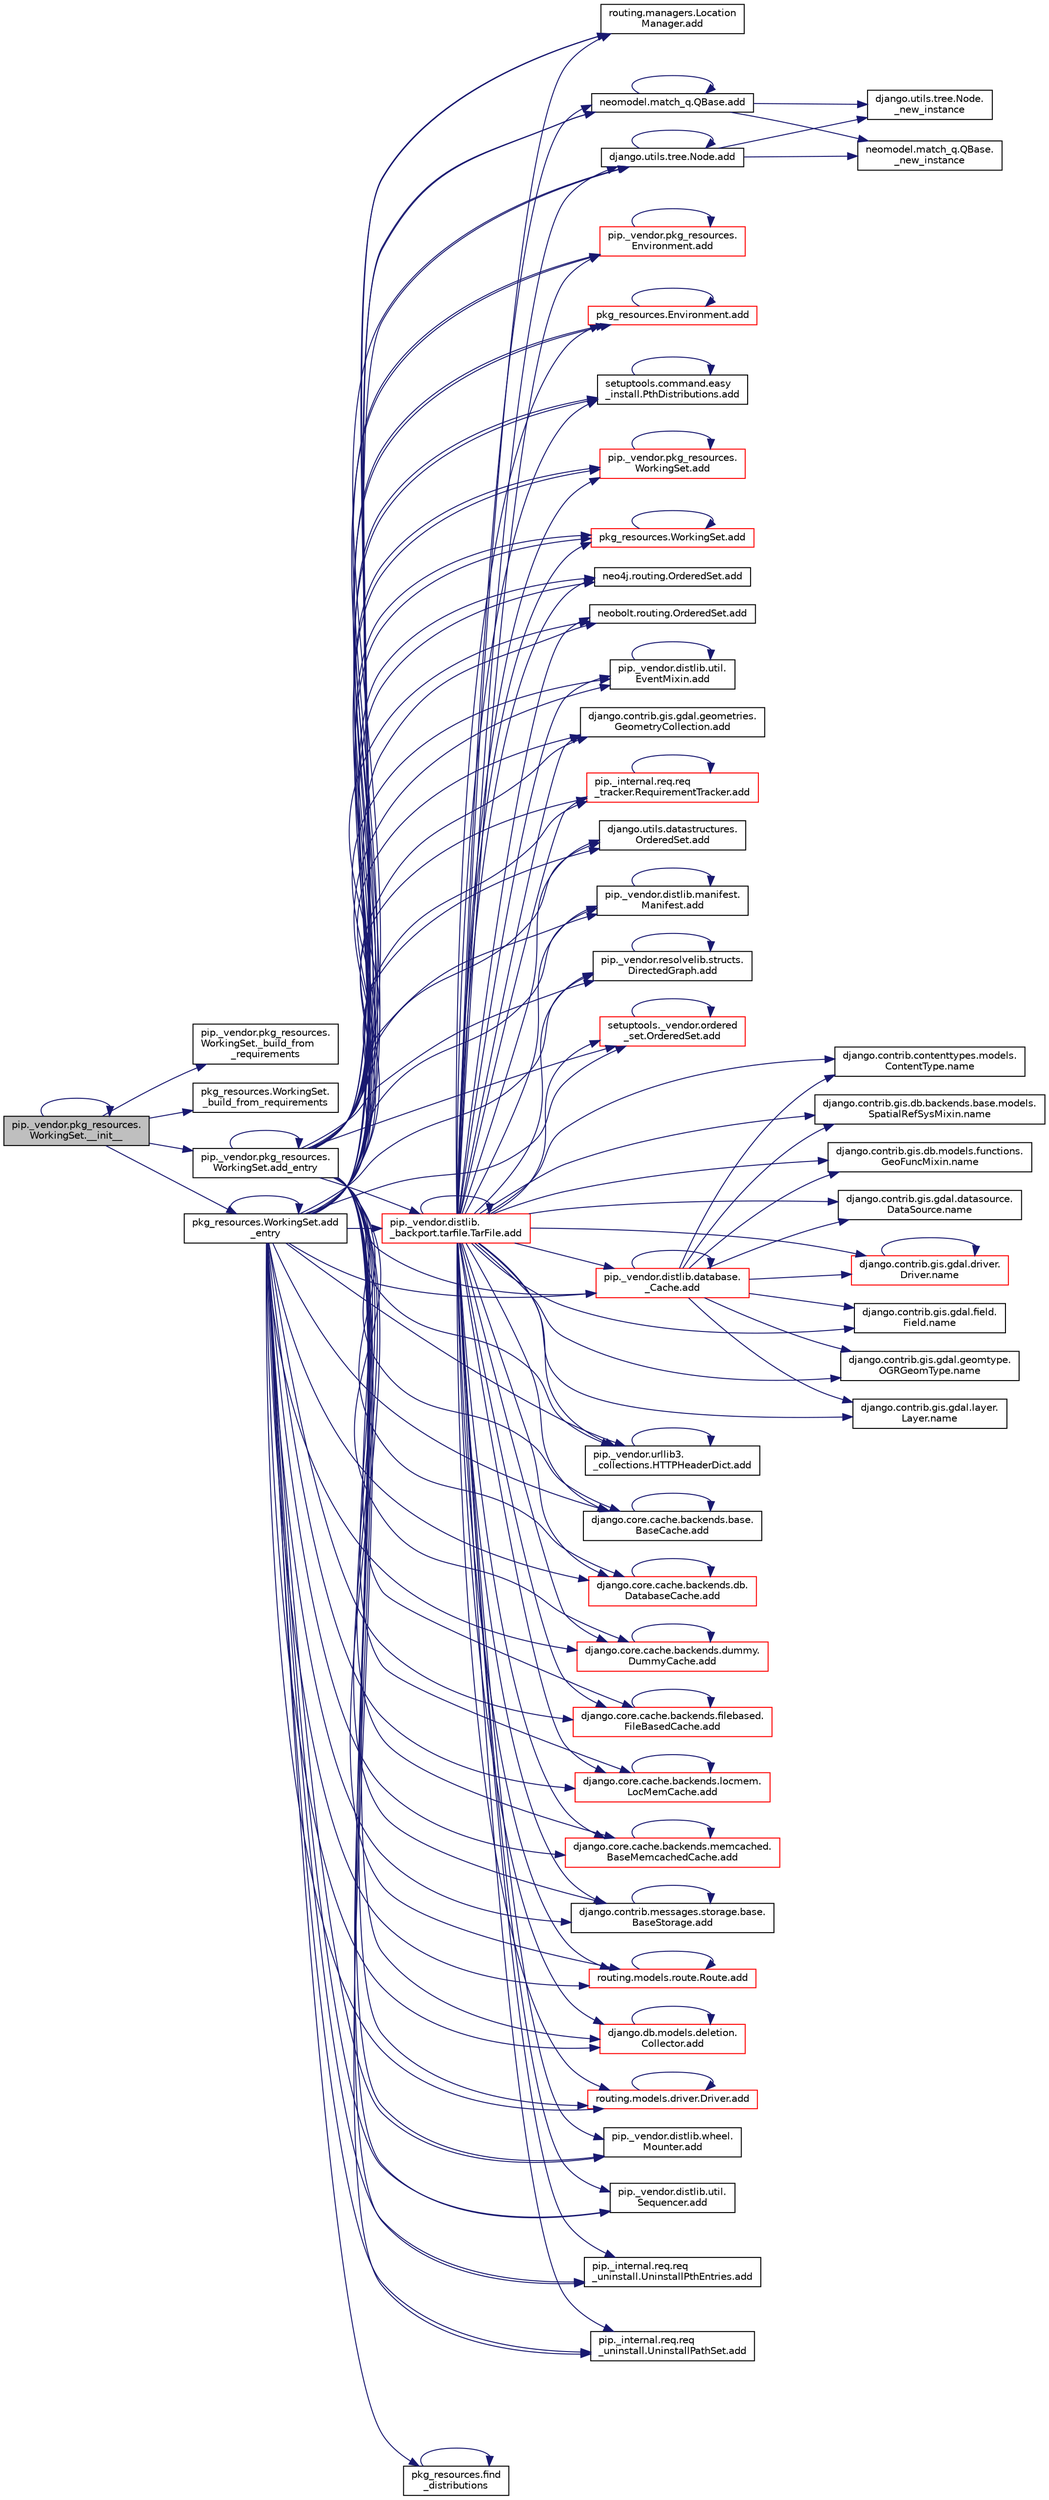 digraph "pip._vendor.pkg_resources.WorkingSet.__init__"
{
 // LATEX_PDF_SIZE
  edge [fontname="Helvetica",fontsize="10",labelfontname="Helvetica",labelfontsize="10"];
  node [fontname="Helvetica",fontsize="10",shape=record];
  rankdir="LR";
  Node1 [label="pip._vendor.pkg_resources.\lWorkingSet.__init__",height=0.2,width=0.4,color="black", fillcolor="grey75", style="filled", fontcolor="black",tooltip=" "];
  Node1 -> Node1 [color="midnightblue",fontsize="10",style="solid",fontname="Helvetica"];
  Node1 -> Node2 [color="midnightblue",fontsize="10",style="solid",fontname="Helvetica"];
  Node2 [label="pip._vendor.pkg_resources.\lWorkingSet._build_from\l_requirements",height=0.2,width=0.4,color="black", fillcolor="white", style="filled",URL="$da/d4f/classpip_1_1__vendor_1_1pkg__resources_1_1_working_set.html#a07f17a58a5344fcafb979b474ed97f0b",tooltip=" "];
  Node1 -> Node3 [color="midnightblue",fontsize="10",style="solid",fontname="Helvetica"];
  Node3 [label="pkg_resources.WorkingSet.\l_build_from_requirements",height=0.2,width=0.4,color="black", fillcolor="white", style="filled",URL="$d5/d96/classpkg__resources_1_1_working_set.html#a62f5138def15e29d2c2e27ace27c61f7",tooltip=" "];
  Node1 -> Node4 [color="midnightblue",fontsize="10",style="solid",fontname="Helvetica"];
  Node4 [label="pip._vendor.pkg_resources.\lWorkingSet.add_entry",height=0.2,width=0.4,color="black", fillcolor="white", style="filled",URL="$da/d4f/classpip_1_1__vendor_1_1pkg__resources_1_1_working_set.html#a10dbfcb72bfdc7c7b16d764c7002a87d",tooltip=" "];
  Node4 -> Node5 [color="midnightblue",fontsize="10",style="solid",fontname="Helvetica"];
  Node5 [label="routing.managers.Location\lManager.add",height=0.2,width=0.4,color="black", fillcolor="white", style="filled",URL="$d4/d05/classrouting_1_1managers_1_1_location_manager.html#a0e379ba61e042a6233a6a213622126f8",tooltip=" "];
  Node4 -> Node6 [color="midnightblue",fontsize="10",style="solid",fontname="Helvetica"];
  Node6 [label="django.utils.tree.Node.add",height=0.2,width=0.4,color="black", fillcolor="white", style="filled",URL="$d3/d76/classdjango_1_1utils_1_1tree_1_1_node.html#ae1010ad26ddf8dc21be829eacb2914c6",tooltip=" "];
  Node6 -> Node7 [color="midnightblue",fontsize="10",style="solid",fontname="Helvetica"];
  Node7 [label="django.utils.tree.Node.\l_new_instance",height=0.2,width=0.4,color="black", fillcolor="white", style="filled",URL="$d3/d76/classdjango_1_1utils_1_1tree_1_1_node.html#af9318002f1638abb9f8b261e31fcdd62",tooltip=" "];
  Node6 -> Node8 [color="midnightblue",fontsize="10",style="solid",fontname="Helvetica"];
  Node8 [label="neomodel.match_q.QBase.\l_new_instance",height=0.2,width=0.4,color="black", fillcolor="white", style="filled",URL="$de/dc8/classneomodel_1_1match__q_1_1_q_base.html#ae067de26e0883be1f6201b4c279631f6",tooltip=" "];
  Node6 -> Node6 [color="midnightblue",fontsize="10",style="solid",fontname="Helvetica"];
  Node4 -> Node9 [color="midnightblue",fontsize="10",style="solid",fontname="Helvetica"];
  Node9 [label="neomodel.match_q.QBase.add",height=0.2,width=0.4,color="black", fillcolor="white", style="filled",URL="$de/dc8/classneomodel_1_1match__q_1_1_q_base.html#ad73a352adfb8d3f824a02307054b89e6",tooltip=" "];
  Node9 -> Node7 [color="midnightblue",fontsize="10",style="solid",fontname="Helvetica"];
  Node9 -> Node8 [color="midnightblue",fontsize="10",style="solid",fontname="Helvetica"];
  Node9 -> Node9 [color="midnightblue",fontsize="10",style="solid",fontname="Helvetica"];
  Node4 -> Node10 [color="midnightblue",fontsize="10",style="solid",fontname="Helvetica"];
  Node10 [label="pip._vendor.distlib.database.\l_Cache.add",height=0.2,width=0.4,color="red", fillcolor="white", style="filled",URL="$d8/dcd/classpip_1_1__vendor_1_1distlib_1_1database_1_1___cache.html#a98296c2e1af8395fc035df3fdfc400fc",tooltip=" "];
  Node10 -> Node10 [color="midnightblue",fontsize="10",style="solid",fontname="Helvetica"];
  Node10 -> Node11 [color="midnightblue",fontsize="10",style="solid",fontname="Helvetica"];
  Node11 [label="django.contrib.contenttypes.models.\lContentType.name",height=0.2,width=0.4,color="black", fillcolor="white", style="filled",URL="$d6/d20/classdjango_1_1contrib_1_1contenttypes_1_1models_1_1_content_type.html#a1577e45d8940ca8ce7032df05c0920f1",tooltip=" "];
  Node10 -> Node12 [color="midnightblue",fontsize="10",style="solid",fontname="Helvetica"];
  Node12 [label="django.contrib.gis.db.backends.base.models.\lSpatialRefSysMixin.name",height=0.2,width=0.4,color="black", fillcolor="white", style="filled",URL="$d5/d73/classdjango_1_1contrib_1_1gis_1_1db_1_1backends_1_1base_1_1models_1_1_spatial_ref_sys_mixin.html#a502460564fa7a935d8bb5aea6cbce4b9",tooltip=" "];
  Node10 -> Node13 [color="midnightblue",fontsize="10",style="solid",fontname="Helvetica"];
  Node13 [label="django.contrib.gis.db.models.functions.\lGeoFuncMixin.name",height=0.2,width=0.4,color="black", fillcolor="white", style="filled",URL="$d4/d5c/classdjango_1_1contrib_1_1gis_1_1db_1_1models_1_1functions_1_1_geo_func_mixin.html#a9a6993ec9126211670ca7087359b8c6a",tooltip=" "];
  Node10 -> Node14 [color="midnightblue",fontsize="10",style="solid",fontname="Helvetica"];
  Node14 [label="django.contrib.gis.gdal.datasource.\lDataSource.name",height=0.2,width=0.4,color="black", fillcolor="white", style="filled",URL="$db/d7b/classdjango_1_1contrib_1_1gis_1_1gdal_1_1datasource_1_1_data_source.html#af2cbfd1f4ceeb82b6f7c29a705555d8e",tooltip=" "];
  Node10 -> Node15 [color="midnightblue",fontsize="10",style="solid",fontname="Helvetica"];
  Node15 [label="django.contrib.gis.gdal.driver.\lDriver.name",height=0.2,width=0.4,color="red", fillcolor="white", style="filled",URL="$d5/df2/classdjango_1_1contrib_1_1gis_1_1gdal_1_1driver_1_1_driver.html#ab25b5eea93459ca8e05dc329ef537f1b",tooltip=" "];
  Node15 -> Node15 [color="midnightblue",fontsize="10",style="solid",fontname="Helvetica"];
  Node10 -> Node17 [color="midnightblue",fontsize="10",style="solid",fontname="Helvetica"];
  Node17 [label="django.contrib.gis.gdal.field.\lField.name",height=0.2,width=0.4,color="black", fillcolor="white", style="filled",URL="$d8/d65/classdjango_1_1contrib_1_1gis_1_1gdal_1_1field_1_1_field.html#a52ccad95ad1a0fae1ef80beb9a6c838b",tooltip=" "];
  Node10 -> Node18 [color="midnightblue",fontsize="10",style="solid",fontname="Helvetica"];
  Node18 [label="django.contrib.gis.gdal.geomtype.\lOGRGeomType.name",height=0.2,width=0.4,color="black", fillcolor="white", style="filled",URL="$dc/d9c/classdjango_1_1contrib_1_1gis_1_1gdal_1_1geomtype_1_1_o_g_r_geom_type.html#a80a6f16d4e7014ca3adac92432f148b2",tooltip=" "];
  Node10 -> Node19 [color="midnightblue",fontsize="10",style="solid",fontname="Helvetica"];
  Node19 [label="django.contrib.gis.gdal.layer.\lLayer.name",height=0.2,width=0.4,color="black", fillcolor="white", style="filled",URL="$d9/d84/classdjango_1_1contrib_1_1gis_1_1gdal_1_1layer_1_1_layer.html#a64c4f09deeb5dd93a1f82a986e090581",tooltip=" "];
  Node4 -> Node117 [color="midnightblue",fontsize="10",style="solid",fontname="Helvetica"];
  Node117 [label="pip._vendor.pkg_resources.\lEnvironment.add",height=0.2,width=0.4,color="red", fillcolor="white", style="filled",URL="$de/d79/classpip_1_1__vendor_1_1pkg__resources_1_1_environment.html#a81284f46d9fa7b21a5f9a4e710fe80cf",tooltip=" "];
  Node117 -> Node117 [color="midnightblue",fontsize="10",style="solid",fontname="Helvetica"];
  Node4 -> Node123 [color="midnightblue",fontsize="10",style="solid",fontname="Helvetica"];
  Node123 [label="pkg_resources.Environment.add",height=0.2,width=0.4,color="red", fillcolor="white", style="filled",URL="$dd/d81/classpkg__resources_1_1_environment.html#a0ba8999abdb4cbc7a1965766560197fc",tooltip=" "];
  Node123 -> Node123 [color="midnightblue",fontsize="10",style="solid",fontname="Helvetica"];
  Node4 -> Node124 [color="midnightblue",fontsize="10",style="solid",fontname="Helvetica"];
  Node124 [label="setuptools.command.easy\l_install.PthDistributions.add",height=0.2,width=0.4,color="black", fillcolor="white", style="filled",URL="$d2/d49/classsetuptools_1_1command_1_1easy__install_1_1_pth_distributions.html#a9225a5df3c1a4af13a45aa4d92e83cbf",tooltip=" "];
  Node124 -> Node124 [color="midnightblue",fontsize="10",style="solid",fontname="Helvetica"];
  Node4 -> Node125 [color="midnightblue",fontsize="10",style="solid",fontname="Helvetica"];
  Node125 [label="pip._vendor.pkg_resources.\lWorkingSet.add",height=0.2,width=0.4,color="red", fillcolor="white", style="filled",URL="$da/d4f/classpip_1_1__vendor_1_1pkg__resources_1_1_working_set.html#a721315d2a4a0a3ead71bf8d1b83261ce",tooltip=" "];
  Node125 -> Node125 [color="midnightblue",fontsize="10",style="solid",fontname="Helvetica"];
  Node4 -> Node128 [color="midnightblue",fontsize="10",style="solid",fontname="Helvetica"];
  Node128 [label="pkg_resources.WorkingSet.add",height=0.2,width=0.4,color="red", fillcolor="white", style="filled",URL="$d5/d96/classpkg__resources_1_1_working_set.html#ab12bd19b39a01d6013544ab543401a16",tooltip=" "];
  Node128 -> Node128 [color="midnightblue",fontsize="10",style="solid",fontname="Helvetica"];
  Node4 -> Node129 [color="midnightblue",fontsize="10",style="solid",fontname="Helvetica"];
  Node129 [label="neo4j.routing.OrderedSet.add",height=0.2,width=0.4,color="black", fillcolor="white", style="filled",URL="$da/d21/classneo4j_1_1routing_1_1_ordered_set.html#afe936373bcfa8bfbc9393f93c2412ec3",tooltip=" "];
  Node4 -> Node130 [color="midnightblue",fontsize="10",style="solid",fontname="Helvetica"];
  Node130 [label="neobolt.routing.OrderedSet.add",height=0.2,width=0.4,color="black", fillcolor="white", style="filled",URL="$de/d18/classneobolt_1_1routing_1_1_ordered_set.html#aab9d20be2357ea7f0a95de4b0e0ee03f",tooltip=" "];
  Node4 -> Node131 [color="midnightblue",fontsize="10",style="solid",fontname="Helvetica"];
  Node131 [label="pip._vendor.distlib.util.\lEventMixin.add",height=0.2,width=0.4,color="black", fillcolor="white", style="filled",URL="$d8/d44/classpip_1_1__vendor_1_1distlib_1_1util_1_1_event_mixin.html#a59395574411aaf4383687b2d5b0b9acd",tooltip=" "];
  Node131 -> Node131 [color="midnightblue",fontsize="10",style="solid",fontname="Helvetica"];
  Node4 -> Node132 [color="midnightblue",fontsize="10",style="solid",fontname="Helvetica"];
  Node132 [label="django.contrib.gis.gdal.geometries.\lGeometryCollection.add",height=0.2,width=0.4,color="black", fillcolor="white", style="filled",URL="$d3/d4a/classdjango_1_1contrib_1_1gis_1_1gdal_1_1geometries_1_1_geometry_collection.html#a91315ad82c5f1b0bbbeff54452af8fc0",tooltip=" "];
  Node4 -> Node133 [color="midnightblue",fontsize="10",style="solid",fontname="Helvetica"];
  Node133 [label="pip._internal.req.req\l_tracker.RequirementTracker.add",height=0.2,width=0.4,color="red", fillcolor="white", style="filled",URL="$da/d8b/classpip_1_1__internal_1_1req_1_1req__tracker_1_1_requirement_tracker.html#a4df47a583509cf0796bfdb2f9f7eac50",tooltip=" "];
  Node133 -> Node133 [color="midnightblue",fontsize="10",style="solid",fontname="Helvetica"];
  Node4 -> Node135 [color="midnightblue",fontsize="10",style="solid",fontname="Helvetica"];
  Node135 [label="django.utils.datastructures.\lOrderedSet.add",height=0.2,width=0.4,color="black", fillcolor="white", style="filled",URL="$df/d5d/classdjango_1_1utils_1_1datastructures_1_1_ordered_set.html#a3ad74fccaf1a0e2c616fba79fa20151a",tooltip=" "];
  Node4 -> Node136 [color="midnightblue",fontsize="10",style="solid",fontname="Helvetica"];
  Node136 [label="pip._vendor.distlib.manifest.\lManifest.add",height=0.2,width=0.4,color="black", fillcolor="white", style="filled",URL="$d2/d05/classpip_1_1__vendor_1_1distlib_1_1manifest_1_1_manifest.html#adb54bd095e16a9e59e0e674bd4808dad",tooltip=" "];
  Node136 -> Node136 [color="midnightblue",fontsize="10",style="solid",fontname="Helvetica"];
  Node4 -> Node137 [color="midnightblue",fontsize="10",style="solid",fontname="Helvetica"];
  Node137 [label="pip._vendor.resolvelib.structs.\lDirectedGraph.add",height=0.2,width=0.4,color="black", fillcolor="white", style="filled",URL="$df/de0/classpip_1_1__vendor_1_1resolvelib_1_1structs_1_1_directed_graph.html#a265181f1e6893b0836a8f01b10ac3a62",tooltip=" "];
  Node137 -> Node137 [color="midnightblue",fontsize="10",style="solid",fontname="Helvetica"];
  Node4 -> Node138 [color="midnightblue",fontsize="10",style="solid",fontname="Helvetica"];
  Node138 [label="setuptools._vendor.ordered\l_set.OrderedSet.add",height=0.2,width=0.4,color="red", fillcolor="white", style="filled",URL="$d0/d40/classsetuptools_1_1__vendor_1_1ordered__set_1_1_ordered_set.html#af53bf94a4162a3a93f25d7ccbe8bb7a2",tooltip=" "];
  Node138 -> Node138 [color="midnightblue",fontsize="10",style="solid",fontname="Helvetica"];
  Node4 -> Node478 [color="midnightblue",fontsize="10",style="solid",fontname="Helvetica"];
  Node478 [label="pip._vendor.urllib3.\l_collections.HTTPHeaderDict.add",height=0.2,width=0.4,color="black", fillcolor="white", style="filled",URL="$d8/dc7/classpip_1_1__vendor_1_1urllib3_1_1__collections_1_1_h_t_t_p_header_dict.html#a935f3bc67583fcae60019eb5faa0bcb1",tooltip=" "];
  Node478 -> Node478 [color="midnightblue",fontsize="10",style="solid",fontname="Helvetica"];
  Node4 -> Node479 [color="midnightblue",fontsize="10",style="solid",fontname="Helvetica"];
  Node479 [label="django.core.cache.backends.base.\lBaseCache.add",height=0.2,width=0.4,color="black", fillcolor="white", style="filled",URL="$d0/d87/classdjango_1_1core_1_1cache_1_1backends_1_1base_1_1_base_cache.html#a679d245e061f2a0d85d12504c857b935",tooltip=" "];
  Node479 -> Node479 [color="midnightblue",fontsize="10",style="solid",fontname="Helvetica"];
  Node4 -> Node480 [color="midnightblue",fontsize="10",style="solid",fontname="Helvetica"];
  Node480 [label="django.core.cache.backends.db.\lDatabaseCache.add",height=0.2,width=0.4,color="red", fillcolor="white", style="filled",URL="$d7/dcb/classdjango_1_1core_1_1cache_1_1backends_1_1db_1_1_database_cache.html#ae245db38b54f728e450264e5701c6b52",tooltip=" "];
  Node480 -> Node480 [color="midnightblue",fontsize="10",style="solid",fontname="Helvetica"];
  Node4 -> Node481 [color="midnightblue",fontsize="10",style="solid",fontname="Helvetica"];
  Node481 [label="django.core.cache.backends.dummy.\lDummyCache.add",height=0.2,width=0.4,color="red", fillcolor="white", style="filled",URL="$d6/db9/classdjango_1_1core_1_1cache_1_1backends_1_1dummy_1_1_dummy_cache.html#a01b7633a8c2530f33d4bb79fed4425dd",tooltip=" "];
  Node481 -> Node481 [color="midnightblue",fontsize="10",style="solid",fontname="Helvetica"];
  Node4 -> Node482 [color="midnightblue",fontsize="10",style="solid",fontname="Helvetica"];
  Node482 [label="django.core.cache.backends.filebased.\lFileBasedCache.add",height=0.2,width=0.4,color="red", fillcolor="white", style="filled",URL="$df/d01/classdjango_1_1core_1_1cache_1_1backends_1_1filebased_1_1_file_based_cache.html#a7f0e943dd6ee88a23c32829de3cc0325",tooltip=" "];
  Node482 -> Node482 [color="midnightblue",fontsize="10",style="solid",fontname="Helvetica"];
  Node4 -> Node2793 [color="midnightblue",fontsize="10",style="solid",fontname="Helvetica"];
  Node2793 [label="django.core.cache.backends.locmem.\lLocMemCache.add",height=0.2,width=0.4,color="red", fillcolor="white", style="filled",URL="$de/d7d/classdjango_1_1core_1_1cache_1_1backends_1_1locmem_1_1_loc_mem_cache.html#ab05195df25c098785f41338732f157ec",tooltip=" "];
  Node2793 -> Node2793 [color="midnightblue",fontsize="10",style="solid",fontname="Helvetica"];
  Node4 -> Node2794 [color="midnightblue",fontsize="10",style="solid",fontname="Helvetica"];
  Node2794 [label="django.core.cache.backends.memcached.\lBaseMemcachedCache.add",height=0.2,width=0.4,color="red", fillcolor="white", style="filled",URL="$d3/d36/classdjango_1_1core_1_1cache_1_1backends_1_1memcached_1_1_base_memcached_cache.html#a90346e1cd24f09ee4cb5e97be36a2419",tooltip=" "];
  Node2794 -> Node2794 [color="midnightblue",fontsize="10",style="solid",fontname="Helvetica"];
  Node4 -> Node2795 [color="midnightblue",fontsize="10",style="solid",fontname="Helvetica"];
  Node2795 [label="django.contrib.messages.storage.base.\lBaseStorage.add",height=0.2,width=0.4,color="black", fillcolor="white", style="filled",URL="$dc/dc3/classdjango_1_1contrib_1_1messages_1_1storage_1_1base_1_1_base_storage.html#aa2e55d80cb65abddd84d34025f2cb417",tooltip=" "];
  Node2795 -> Node2795 [color="midnightblue",fontsize="10",style="solid",fontname="Helvetica"];
  Node4 -> Node2796 [color="midnightblue",fontsize="10",style="solid",fontname="Helvetica"];
  Node2796 [label="routing.models.route.Route.add",height=0.2,width=0.4,color="red", fillcolor="white", style="filled",URL="$db/dfb/classrouting_1_1models_1_1route_1_1_route.html#a97840f5aedec5f8e9b9695af213ed01c",tooltip=" "];
  Node2796 -> Node2796 [color="midnightblue",fontsize="10",style="solid",fontname="Helvetica"];
  Node4 -> Node2802 [color="midnightblue",fontsize="10",style="solid",fontname="Helvetica"];
  Node2802 [label="pip._vendor.distlib.\l_backport.tarfile.TarFile.add",height=0.2,width=0.4,color="red", fillcolor="white", style="filled",URL="$d7/d1d/classpip_1_1__vendor_1_1distlib_1_1__backport_1_1tarfile_1_1_tar_file.html#a79067a66314d66032cb43144c54355a2",tooltip=" "];
  Node2802 -> Node5 [color="midnightblue",fontsize="10",style="solid",fontname="Helvetica"];
  Node2802 -> Node6 [color="midnightblue",fontsize="10",style="solid",fontname="Helvetica"];
  Node2802 -> Node9 [color="midnightblue",fontsize="10",style="solid",fontname="Helvetica"];
  Node2802 -> Node10 [color="midnightblue",fontsize="10",style="solid",fontname="Helvetica"];
  Node2802 -> Node117 [color="midnightblue",fontsize="10",style="solid",fontname="Helvetica"];
  Node2802 -> Node123 [color="midnightblue",fontsize="10",style="solid",fontname="Helvetica"];
  Node2802 -> Node124 [color="midnightblue",fontsize="10",style="solid",fontname="Helvetica"];
  Node2802 -> Node125 [color="midnightblue",fontsize="10",style="solid",fontname="Helvetica"];
  Node2802 -> Node128 [color="midnightblue",fontsize="10",style="solid",fontname="Helvetica"];
  Node2802 -> Node129 [color="midnightblue",fontsize="10",style="solid",fontname="Helvetica"];
  Node2802 -> Node130 [color="midnightblue",fontsize="10",style="solid",fontname="Helvetica"];
  Node2802 -> Node131 [color="midnightblue",fontsize="10",style="solid",fontname="Helvetica"];
  Node2802 -> Node132 [color="midnightblue",fontsize="10",style="solid",fontname="Helvetica"];
  Node2802 -> Node133 [color="midnightblue",fontsize="10",style="solid",fontname="Helvetica"];
  Node2802 -> Node135 [color="midnightblue",fontsize="10",style="solid",fontname="Helvetica"];
  Node2802 -> Node136 [color="midnightblue",fontsize="10",style="solid",fontname="Helvetica"];
  Node2802 -> Node137 [color="midnightblue",fontsize="10",style="solid",fontname="Helvetica"];
  Node2802 -> Node138 [color="midnightblue",fontsize="10",style="solid",fontname="Helvetica"];
  Node2802 -> Node478 [color="midnightblue",fontsize="10",style="solid",fontname="Helvetica"];
  Node2802 -> Node479 [color="midnightblue",fontsize="10",style="solid",fontname="Helvetica"];
  Node2802 -> Node480 [color="midnightblue",fontsize="10",style="solid",fontname="Helvetica"];
  Node2802 -> Node481 [color="midnightblue",fontsize="10",style="solid",fontname="Helvetica"];
  Node2802 -> Node482 [color="midnightblue",fontsize="10",style="solid",fontname="Helvetica"];
  Node2802 -> Node2793 [color="midnightblue",fontsize="10",style="solid",fontname="Helvetica"];
  Node2802 -> Node2794 [color="midnightblue",fontsize="10",style="solid",fontname="Helvetica"];
  Node2802 -> Node2795 [color="midnightblue",fontsize="10",style="solid",fontname="Helvetica"];
  Node2802 -> Node2796 [color="midnightblue",fontsize="10",style="solid",fontname="Helvetica"];
  Node2802 -> Node2802 [color="midnightblue",fontsize="10",style="solid",fontname="Helvetica"];
  Node2802 -> Node2692 [color="midnightblue",fontsize="10",style="solid",fontname="Helvetica"];
  Node2692 [label="django.db.models.deletion.\lCollector.add",height=0.2,width=0.4,color="red", fillcolor="white", style="filled",URL="$d8/dc4/classdjango_1_1db_1_1models_1_1deletion_1_1_collector.html#a2e66eee1ed9ec529113eef52ba355012",tooltip=" "];
  Node2692 -> Node2692 [color="midnightblue",fontsize="10",style="solid",fontname="Helvetica"];
  Node2802 -> Node2804 [color="midnightblue",fontsize="10",style="solid",fontname="Helvetica"];
  Node2804 [label="routing.models.driver.Driver.add",height=0.2,width=0.4,color="red", fillcolor="white", style="filled",URL="$d7/d2c/classrouting_1_1models_1_1driver_1_1_driver.html#a0e48eeca99a80e35e50d37d403abf1aa",tooltip=" "];
  Node2804 -> Node2804 [color="midnightblue",fontsize="10",style="solid",fontname="Helvetica"];
  Node2802 -> Node3407 [color="midnightblue",fontsize="10",style="solid",fontname="Helvetica"];
  Node3407 [label="pip._vendor.distlib.wheel.\lMounter.add",height=0.2,width=0.4,color="black", fillcolor="white", style="filled",URL="$df/dac/classpip_1_1__vendor_1_1distlib_1_1wheel_1_1_mounter.html#ac9bb94a1cb0d08a857ec40c605a94b63",tooltip=" "];
  Node2802 -> Node3408 [color="midnightblue",fontsize="10",style="solid",fontname="Helvetica"];
  Node3408 [label="pip._vendor.distlib.util.\lSequencer.add",height=0.2,width=0.4,color="black", fillcolor="white", style="filled",URL="$d4/d7c/classpip_1_1__vendor_1_1distlib_1_1util_1_1_sequencer.html#a233a50f436076c741b223f7fe801f53e",tooltip=" "];
  Node2802 -> Node3409 [color="midnightblue",fontsize="10",style="solid",fontname="Helvetica"];
  Node3409 [label="pip._internal.req.req\l_uninstall.UninstallPthEntries.add",height=0.2,width=0.4,color="black", fillcolor="white", style="filled",URL="$d2/d2a/classpip_1_1__internal_1_1req_1_1req__uninstall_1_1_uninstall_pth_entries.html#a546056a6e92dc6cb8ce9606ec9f1b5a4",tooltip=" "];
  Node2802 -> Node3410 [color="midnightblue",fontsize="10",style="solid",fontname="Helvetica"];
  Node3410 [label="pip._internal.req.req\l_uninstall.UninstallPathSet.add",height=0.2,width=0.4,color="black", fillcolor="white", style="filled",URL="$d9/d6e/classpip_1_1__internal_1_1req_1_1req__uninstall_1_1_uninstall_path_set.html#ad34a919f45b9c89e6b0d59ec0d24ba4c",tooltip=" "];
  Node2802 -> Node11 [color="midnightblue",fontsize="10",style="solid",fontname="Helvetica"];
  Node2802 -> Node12 [color="midnightblue",fontsize="10",style="solid",fontname="Helvetica"];
  Node2802 -> Node13 [color="midnightblue",fontsize="10",style="solid",fontname="Helvetica"];
  Node2802 -> Node14 [color="midnightblue",fontsize="10",style="solid",fontname="Helvetica"];
  Node2802 -> Node15 [color="midnightblue",fontsize="10",style="solid",fontname="Helvetica"];
  Node2802 -> Node17 [color="midnightblue",fontsize="10",style="solid",fontname="Helvetica"];
  Node2802 -> Node18 [color="midnightblue",fontsize="10",style="solid",fontname="Helvetica"];
  Node2802 -> Node19 [color="midnightblue",fontsize="10",style="solid",fontname="Helvetica"];
  Node4 -> Node2692 [color="midnightblue",fontsize="10",style="solid",fontname="Helvetica"];
  Node4 -> Node2804 [color="midnightblue",fontsize="10",style="solid",fontname="Helvetica"];
  Node4 -> Node3407 [color="midnightblue",fontsize="10",style="solid",fontname="Helvetica"];
  Node4 -> Node3408 [color="midnightblue",fontsize="10",style="solid",fontname="Helvetica"];
  Node4 -> Node3409 [color="midnightblue",fontsize="10",style="solid",fontname="Helvetica"];
  Node4 -> Node3410 [color="midnightblue",fontsize="10",style="solid",fontname="Helvetica"];
  Node4 -> Node4 [color="midnightblue",fontsize="10",style="solid",fontname="Helvetica"];
  Node1 -> Node3805 [color="midnightblue",fontsize="10",style="solid",fontname="Helvetica"];
  Node3805 [label="pkg_resources.WorkingSet.add\l_entry",height=0.2,width=0.4,color="black", fillcolor="white", style="filled",URL="$d5/d96/classpkg__resources_1_1_working_set.html#aed20abcb6a85cdc25dff1686ad480958",tooltip=" "];
  Node3805 -> Node5 [color="midnightblue",fontsize="10",style="solid",fontname="Helvetica"];
  Node3805 -> Node6 [color="midnightblue",fontsize="10",style="solid",fontname="Helvetica"];
  Node3805 -> Node9 [color="midnightblue",fontsize="10",style="solid",fontname="Helvetica"];
  Node3805 -> Node10 [color="midnightblue",fontsize="10",style="solid",fontname="Helvetica"];
  Node3805 -> Node117 [color="midnightblue",fontsize="10",style="solid",fontname="Helvetica"];
  Node3805 -> Node123 [color="midnightblue",fontsize="10",style="solid",fontname="Helvetica"];
  Node3805 -> Node124 [color="midnightblue",fontsize="10",style="solid",fontname="Helvetica"];
  Node3805 -> Node125 [color="midnightblue",fontsize="10",style="solid",fontname="Helvetica"];
  Node3805 -> Node128 [color="midnightblue",fontsize="10",style="solid",fontname="Helvetica"];
  Node3805 -> Node129 [color="midnightblue",fontsize="10",style="solid",fontname="Helvetica"];
  Node3805 -> Node130 [color="midnightblue",fontsize="10",style="solid",fontname="Helvetica"];
  Node3805 -> Node131 [color="midnightblue",fontsize="10",style="solid",fontname="Helvetica"];
  Node3805 -> Node132 [color="midnightblue",fontsize="10",style="solid",fontname="Helvetica"];
  Node3805 -> Node133 [color="midnightblue",fontsize="10",style="solid",fontname="Helvetica"];
  Node3805 -> Node135 [color="midnightblue",fontsize="10",style="solid",fontname="Helvetica"];
  Node3805 -> Node136 [color="midnightblue",fontsize="10",style="solid",fontname="Helvetica"];
  Node3805 -> Node137 [color="midnightblue",fontsize="10",style="solid",fontname="Helvetica"];
  Node3805 -> Node138 [color="midnightblue",fontsize="10",style="solid",fontname="Helvetica"];
  Node3805 -> Node478 [color="midnightblue",fontsize="10",style="solid",fontname="Helvetica"];
  Node3805 -> Node479 [color="midnightblue",fontsize="10",style="solid",fontname="Helvetica"];
  Node3805 -> Node480 [color="midnightblue",fontsize="10",style="solid",fontname="Helvetica"];
  Node3805 -> Node481 [color="midnightblue",fontsize="10",style="solid",fontname="Helvetica"];
  Node3805 -> Node482 [color="midnightblue",fontsize="10",style="solid",fontname="Helvetica"];
  Node3805 -> Node2793 [color="midnightblue",fontsize="10",style="solid",fontname="Helvetica"];
  Node3805 -> Node2794 [color="midnightblue",fontsize="10",style="solid",fontname="Helvetica"];
  Node3805 -> Node2795 [color="midnightblue",fontsize="10",style="solid",fontname="Helvetica"];
  Node3805 -> Node2796 [color="midnightblue",fontsize="10",style="solid",fontname="Helvetica"];
  Node3805 -> Node2802 [color="midnightblue",fontsize="10",style="solid",fontname="Helvetica"];
  Node3805 -> Node2692 [color="midnightblue",fontsize="10",style="solid",fontname="Helvetica"];
  Node3805 -> Node2804 [color="midnightblue",fontsize="10",style="solid",fontname="Helvetica"];
  Node3805 -> Node3407 [color="midnightblue",fontsize="10",style="solid",fontname="Helvetica"];
  Node3805 -> Node3408 [color="midnightblue",fontsize="10",style="solid",fontname="Helvetica"];
  Node3805 -> Node3409 [color="midnightblue",fontsize="10",style="solid",fontname="Helvetica"];
  Node3805 -> Node3410 [color="midnightblue",fontsize="10",style="solid",fontname="Helvetica"];
  Node3805 -> Node3805 [color="midnightblue",fontsize="10",style="solid",fontname="Helvetica"];
  Node3805 -> Node3806 [color="midnightblue",fontsize="10",style="solid",fontname="Helvetica"];
  Node3806 [label="pkg_resources.find\l_distributions",height=0.2,width=0.4,color="black", fillcolor="white", style="filled",URL="$d0/de1/namespacepkg__resources.html#aeade0feaa17d259fd4a7bfa8f8c7383f",tooltip=" "];
  Node3806 -> Node3806 [color="midnightblue",fontsize="10",style="solid",fontname="Helvetica"];
}
